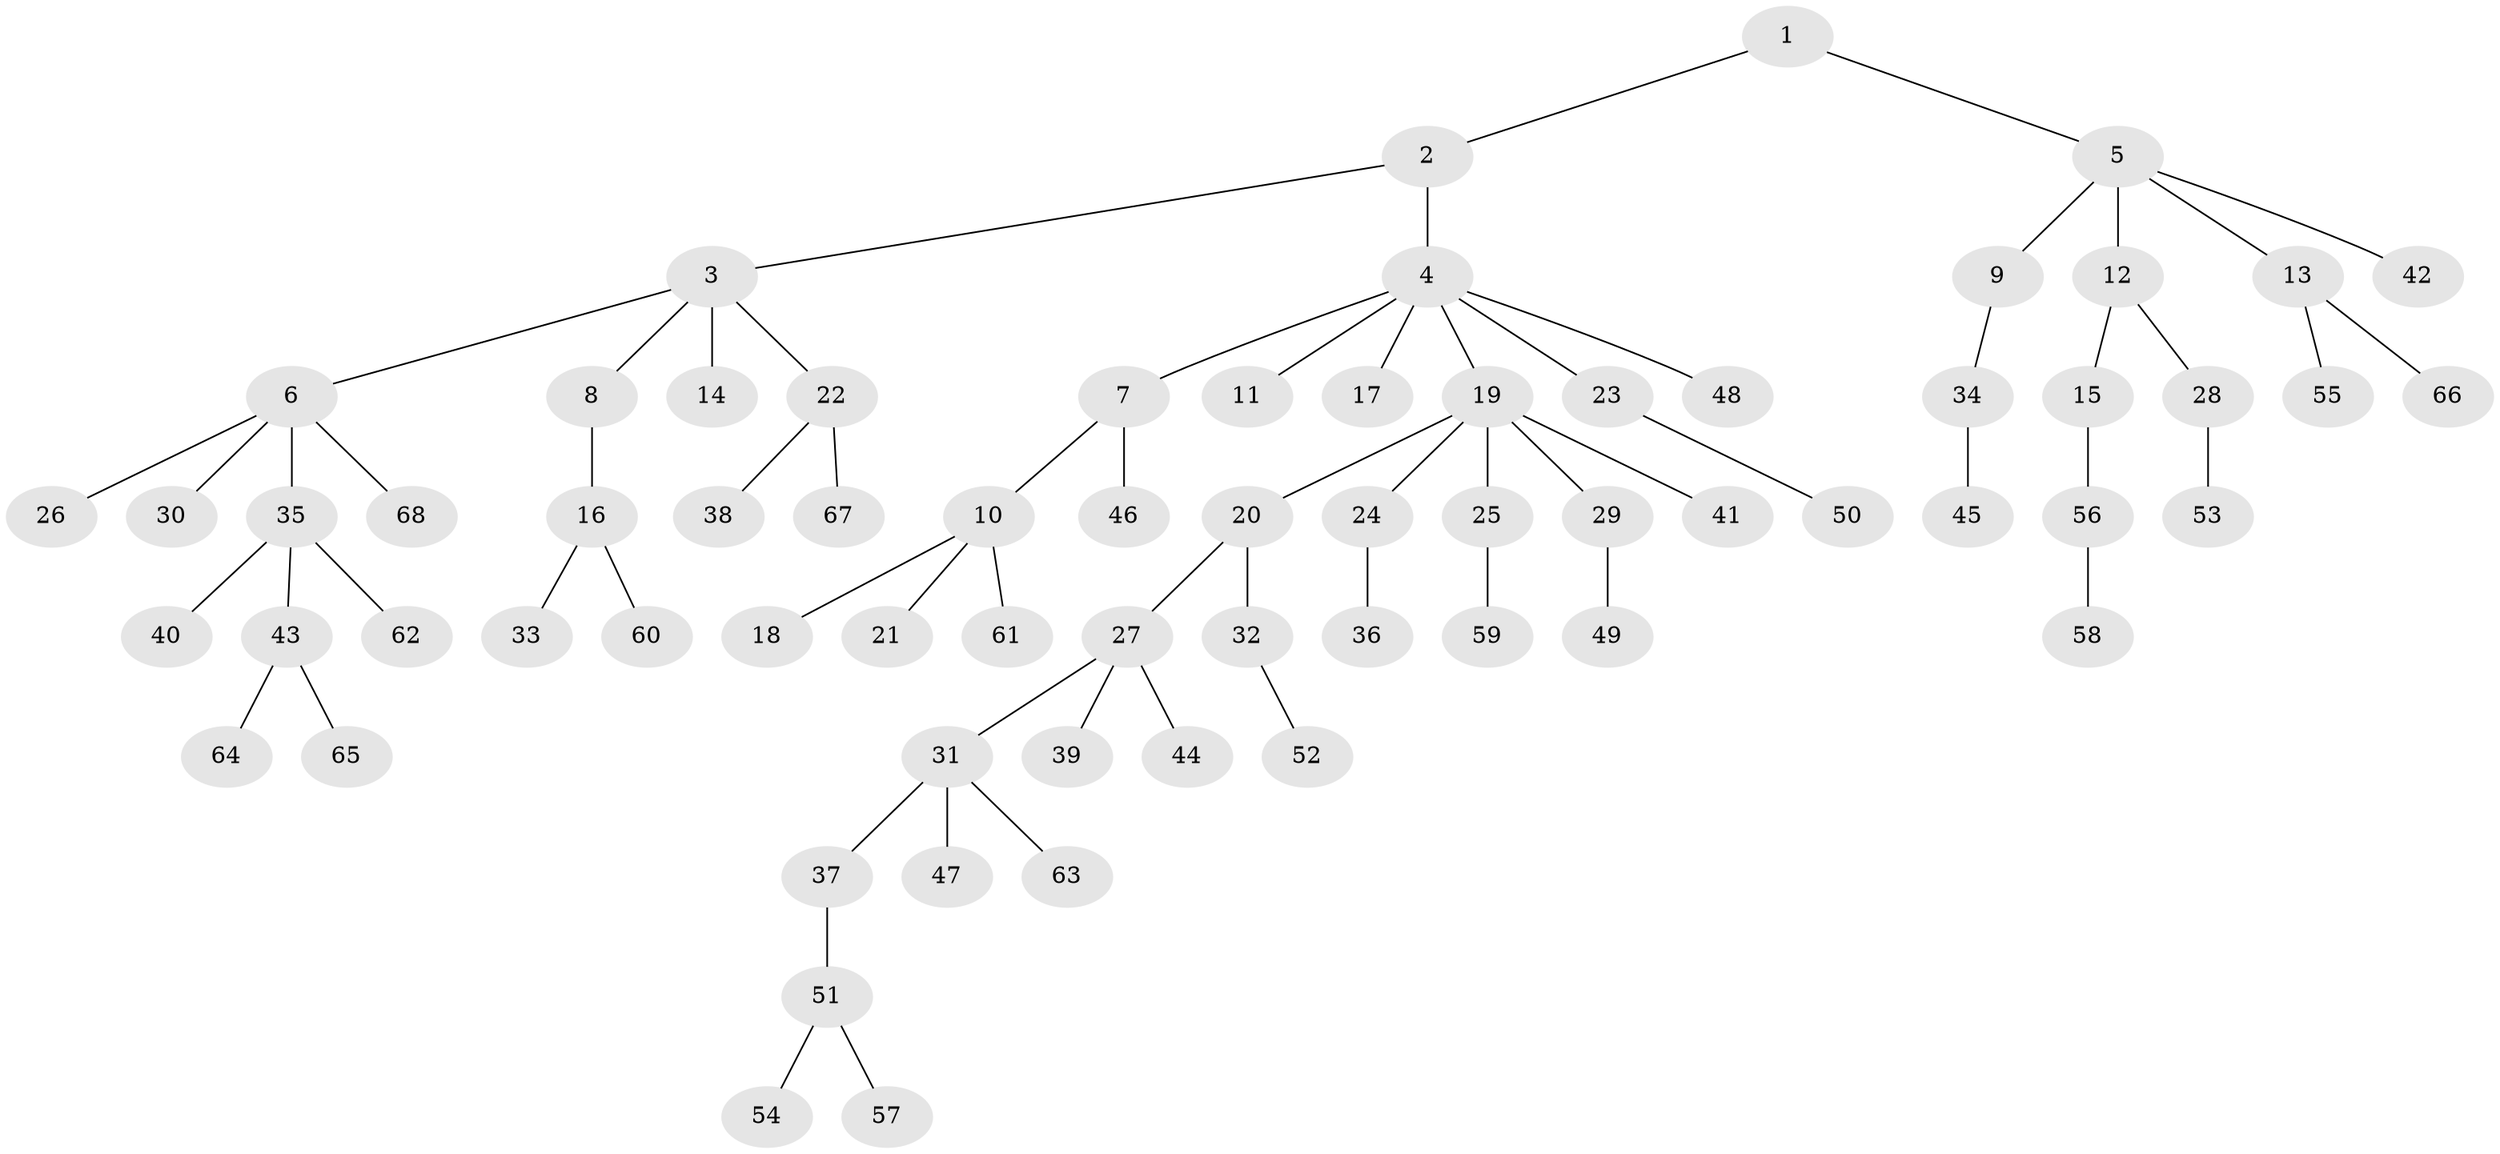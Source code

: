 // coarse degree distribution, {2: 0.15217391304347827, 8: 0.021739130434782608, 4: 0.06521739130434782, 5: 0.021739130434782608, 3: 0.13043478260869565, 1: 0.5869565217391305, 6: 0.021739130434782608}
// Generated by graph-tools (version 1.1) at 2025/52/02/27/25 19:52:13]
// undirected, 68 vertices, 67 edges
graph export_dot {
graph [start="1"]
  node [color=gray90,style=filled];
  1;
  2;
  3;
  4;
  5;
  6;
  7;
  8;
  9;
  10;
  11;
  12;
  13;
  14;
  15;
  16;
  17;
  18;
  19;
  20;
  21;
  22;
  23;
  24;
  25;
  26;
  27;
  28;
  29;
  30;
  31;
  32;
  33;
  34;
  35;
  36;
  37;
  38;
  39;
  40;
  41;
  42;
  43;
  44;
  45;
  46;
  47;
  48;
  49;
  50;
  51;
  52;
  53;
  54;
  55;
  56;
  57;
  58;
  59;
  60;
  61;
  62;
  63;
  64;
  65;
  66;
  67;
  68;
  1 -- 2;
  1 -- 5;
  2 -- 3;
  2 -- 4;
  3 -- 6;
  3 -- 8;
  3 -- 14;
  3 -- 22;
  4 -- 7;
  4 -- 11;
  4 -- 17;
  4 -- 19;
  4 -- 23;
  4 -- 48;
  5 -- 9;
  5 -- 12;
  5 -- 13;
  5 -- 42;
  6 -- 26;
  6 -- 30;
  6 -- 35;
  6 -- 68;
  7 -- 10;
  7 -- 46;
  8 -- 16;
  9 -- 34;
  10 -- 18;
  10 -- 21;
  10 -- 61;
  12 -- 15;
  12 -- 28;
  13 -- 55;
  13 -- 66;
  15 -- 56;
  16 -- 33;
  16 -- 60;
  19 -- 20;
  19 -- 24;
  19 -- 25;
  19 -- 29;
  19 -- 41;
  20 -- 27;
  20 -- 32;
  22 -- 38;
  22 -- 67;
  23 -- 50;
  24 -- 36;
  25 -- 59;
  27 -- 31;
  27 -- 39;
  27 -- 44;
  28 -- 53;
  29 -- 49;
  31 -- 37;
  31 -- 47;
  31 -- 63;
  32 -- 52;
  34 -- 45;
  35 -- 40;
  35 -- 43;
  35 -- 62;
  37 -- 51;
  43 -- 64;
  43 -- 65;
  51 -- 54;
  51 -- 57;
  56 -- 58;
}
